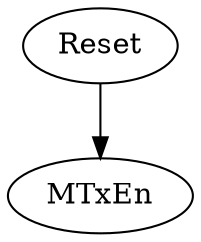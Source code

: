 strict digraph "" {
	Reset	 [complexity=1,
		importance=0.0105838542968,
		rank=0.0105838542968];
	MTxEn	 [complexity=0,
		importance=0.00387598507522,
		rank=0.0];
	Reset -> MTxEn;
}
